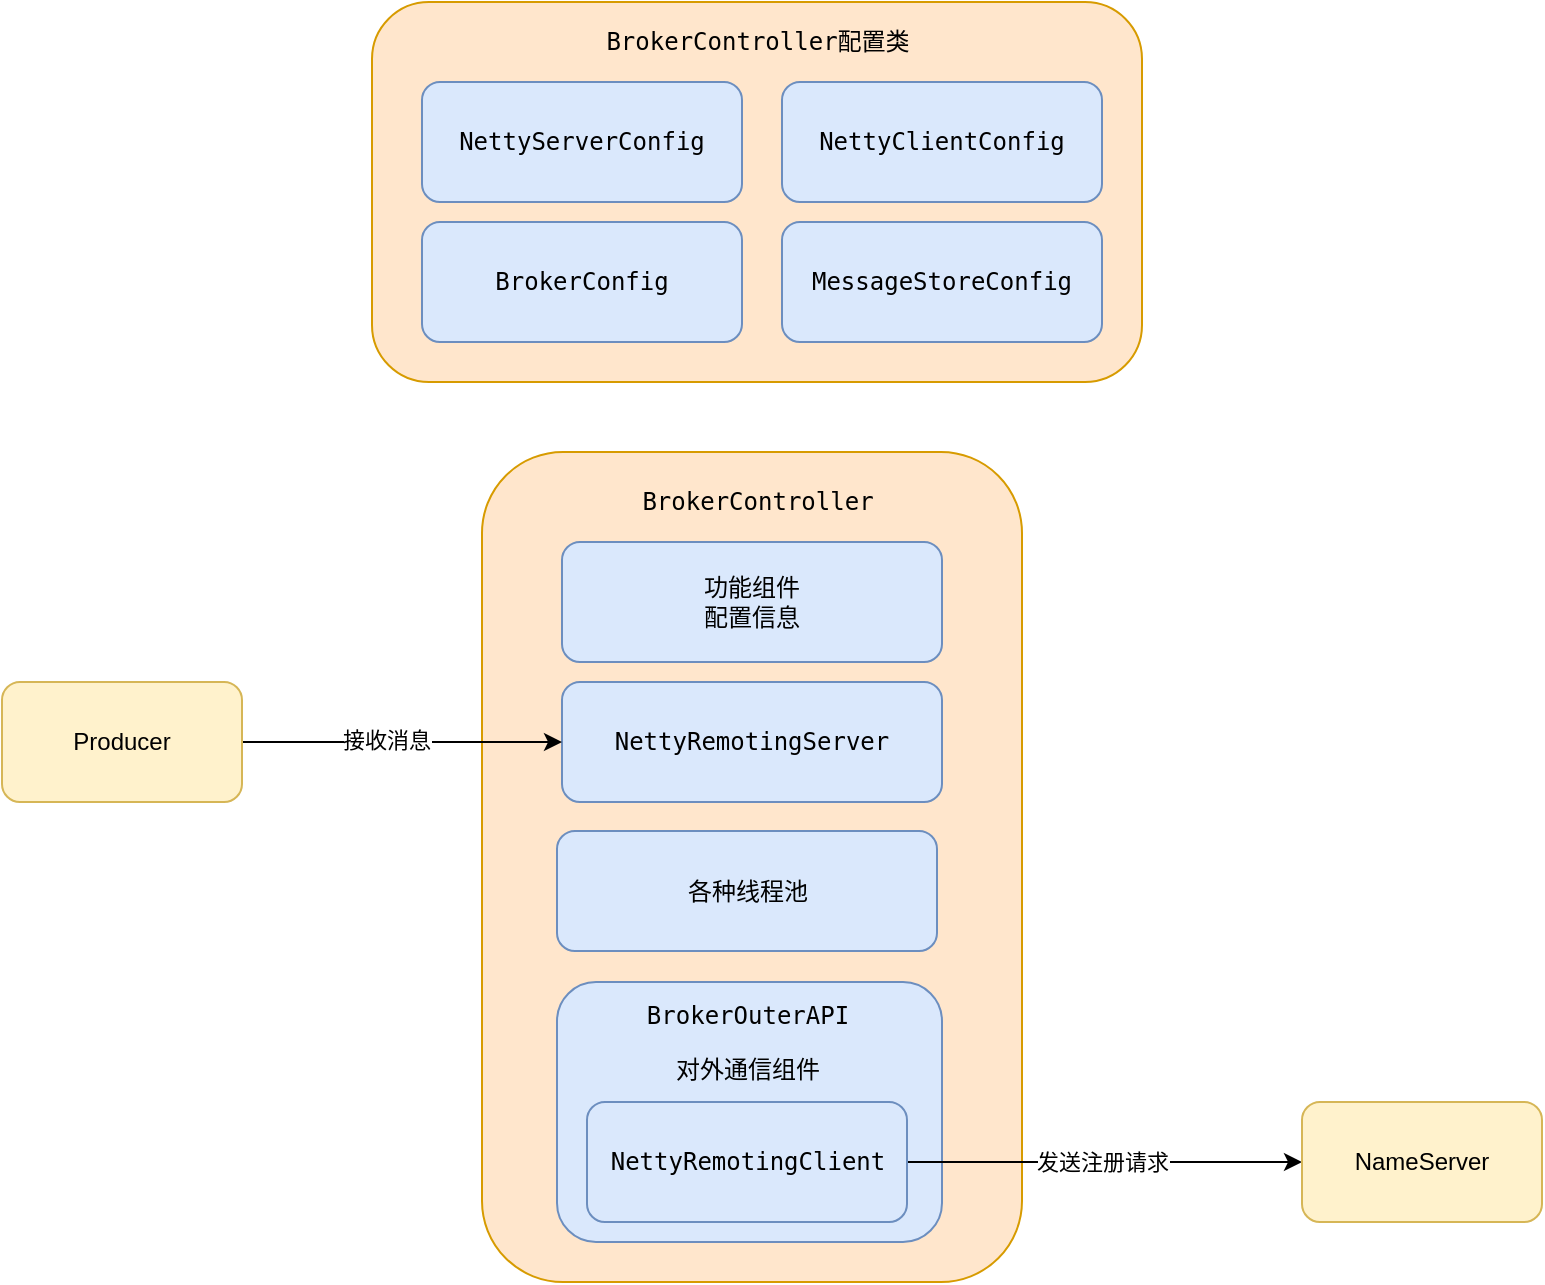 <mxfile version="14.6.13" type="github">
  <diagram id="xAAkHGNQTjgieo-5SQ3h" name="Page-1">
    <mxGraphModel dx="1773" dy="536" grid="1" gridSize="10" guides="1" tooltips="1" connect="1" arrows="1" fold="1" page="1" pageScale="1" pageWidth="827" pageHeight="1169" math="0" shadow="0">
      <root>
        <mxCell id="0" />
        <mxCell id="1" parent="0" />
        <mxCell id="LrVke-J6Wjw0SnQRNW3x-1" value="" style="rounded=1;whiteSpace=wrap;html=1;fillColor=#ffe6cc;strokeColor=#d79b00;" parent="1" vertex="1">
          <mxGeometry x="95" y="170" width="385" height="190" as="geometry" />
        </mxCell>
        <mxCell id="LrVke-J6Wjw0SnQRNW3x-2" value="&lt;pre&gt;BrokerController配置类&lt;/pre&gt;" style="text;html=1;strokeColor=none;fillColor=none;align=center;verticalAlign=middle;whiteSpace=wrap;rounded=0;" parent="1" vertex="1">
          <mxGeometry x="267.5" y="180" width="40" height="20" as="geometry" />
        </mxCell>
        <mxCell id="LrVke-J6Wjw0SnQRNW3x-3" value="&lt;pre&gt;NettyServerConfig&lt;/pre&gt;" style="rounded=1;whiteSpace=wrap;html=1;fillColor=#dae8fc;strokeColor=#6c8ebf;" parent="1" vertex="1">
          <mxGeometry x="120" y="210" width="160" height="60" as="geometry" />
        </mxCell>
        <mxCell id="LrVke-J6Wjw0SnQRNW3x-4" value="&lt;pre&gt;&lt;pre&gt;NettyClientConfig&lt;/pre&gt;&lt;/pre&gt;" style="rounded=1;whiteSpace=wrap;html=1;fillColor=#dae8fc;strokeColor=#6c8ebf;" parent="1" vertex="1">
          <mxGeometry x="300" y="210" width="160" height="60" as="geometry" />
        </mxCell>
        <mxCell id="LrVke-J6Wjw0SnQRNW3x-5" value="&lt;pre&gt;&lt;pre&gt;BrokerConfig&lt;/pre&gt;&lt;/pre&gt;" style="rounded=1;whiteSpace=wrap;html=1;fillColor=#dae8fc;strokeColor=#6c8ebf;" parent="1" vertex="1">
          <mxGeometry x="120" y="280" width="160" height="60" as="geometry" />
        </mxCell>
        <mxCell id="LrVke-J6Wjw0SnQRNW3x-6" value="&lt;pre&gt;&lt;pre&gt;&lt;pre&gt;MessageStoreConfig&lt;/pre&gt;&lt;/pre&gt;&lt;/pre&gt;" style="rounded=1;whiteSpace=wrap;html=1;fillColor=#dae8fc;strokeColor=#6c8ebf;" parent="1" vertex="1">
          <mxGeometry x="300" y="280" width="160" height="60" as="geometry" />
        </mxCell>
        <mxCell id="1UQ5DoTpQU4Rsa3m7vP7-1" value="" style="rounded=1;whiteSpace=wrap;html=1;fillColor=#ffe6cc;strokeColor=#d79b00;" vertex="1" parent="1">
          <mxGeometry x="150" y="395" width="270" height="415" as="geometry" />
        </mxCell>
        <mxCell id="1UQ5DoTpQU4Rsa3m7vP7-3" value="&lt;pre&gt;BrokerController&lt;/pre&gt;" style="text;html=1;strokeColor=none;fillColor=none;align=center;verticalAlign=middle;whiteSpace=wrap;rounded=0;" vertex="1" parent="1">
          <mxGeometry x="267.5" y="410" width="40" height="20" as="geometry" />
        </mxCell>
        <mxCell id="1UQ5DoTpQU4Rsa3m7vP7-4" value="功能组件&lt;br&gt;配置信息" style="rounded=1;whiteSpace=wrap;html=1;fillColor=#dae8fc;strokeColor=#6c8ebf;" vertex="1" parent="1">
          <mxGeometry x="190" y="440" width="190" height="60" as="geometry" />
        </mxCell>
        <mxCell id="1UQ5DoTpQU4Rsa3m7vP7-5" value="&lt;pre&gt;NettyRemotingServer&lt;/pre&gt;" style="rounded=1;whiteSpace=wrap;html=1;fillColor=#dae8fc;strokeColor=#6c8ebf;" vertex="1" parent="1">
          <mxGeometry x="190" y="510" width="190" height="60" as="geometry" />
        </mxCell>
        <mxCell id="1UQ5DoTpQU4Rsa3m7vP7-6" value="&lt;pre&gt;&lt;pre&gt;&lt;br&gt;&lt;/pre&gt;&lt;/pre&gt;" style="rounded=1;whiteSpace=wrap;html=1;fillColor=#dae8fc;strokeColor=#6c8ebf;" vertex="1" parent="1">
          <mxGeometry x="187.5" y="660" width="192.5" height="130" as="geometry" />
        </mxCell>
        <mxCell id="1UQ5DoTpQU4Rsa3m7vP7-12" style="edgeStyle=orthogonalEdgeStyle;rounded=0;orthogonalLoop=1;jettySize=auto;html=1;exitX=1;exitY=0.5;exitDx=0;exitDy=0;entryX=0;entryY=0.5;entryDx=0;entryDy=0;" edge="1" parent="1" source="1UQ5DoTpQU4Rsa3m7vP7-7" target="1UQ5DoTpQU4Rsa3m7vP7-11">
          <mxGeometry relative="1" as="geometry" />
        </mxCell>
        <mxCell id="1UQ5DoTpQU4Rsa3m7vP7-13" value="发送注册请求" style="edgeLabel;html=1;align=center;verticalAlign=middle;resizable=0;points=[];" vertex="1" connectable="0" parent="1UQ5DoTpQU4Rsa3m7vP7-12">
          <mxGeometry x="-0.023" relative="1" as="geometry">
            <mxPoint x="1" as="offset" />
          </mxGeometry>
        </mxCell>
        <mxCell id="1UQ5DoTpQU4Rsa3m7vP7-7" value="&lt;pre&gt;&lt;pre&gt;NettyRemotingClient&lt;/pre&gt;&lt;/pre&gt;" style="rounded=1;whiteSpace=wrap;html=1;fillColor=#dae8fc;strokeColor=#6c8ebf;" vertex="1" parent="1">
          <mxGeometry x="202.5" y="720" width="160" height="60" as="geometry" />
        </mxCell>
        <mxCell id="1UQ5DoTpQU4Rsa3m7vP7-8" value="各种线程池" style="rounded=1;whiteSpace=wrap;html=1;fillColor=#dae8fc;strokeColor=#6c8ebf;" vertex="1" parent="1">
          <mxGeometry x="187.5" y="584.5" width="190" height="60" as="geometry" />
        </mxCell>
        <mxCell id="1UQ5DoTpQU4Rsa3m7vP7-9" value="&lt;pre&gt;BrokerOuterAPI&lt;/pre&gt;&lt;pre&gt;对外通信组件&lt;/pre&gt;" style="text;html=1;strokeColor=none;fillColor=none;align=center;verticalAlign=middle;whiteSpace=wrap;rounded=0;" vertex="1" parent="1">
          <mxGeometry x="217.5" y="680" width="130" height="20" as="geometry" />
        </mxCell>
        <mxCell id="1UQ5DoTpQU4Rsa3m7vP7-11" value="NameServer" style="rounded=1;whiteSpace=wrap;html=1;fillColor=#fff2cc;strokeColor=#d6b656;" vertex="1" parent="1">
          <mxGeometry x="560" y="720" width="120" height="60" as="geometry" />
        </mxCell>
        <mxCell id="1UQ5DoTpQU4Rsa3m7vP7-15" style="edgeStyle=orthogonalEdgeStyle;rounded=0;orthogonalLoop=1;jettySize=auto;html=1;exitX=1;exitY=0.5;exitDx=0;exitDy=0;entryX=0;entryY=0.5;entryDx=0;entryDy=0;" edge="1" parent="1" source="1UQ5DoTpQU4Rsa3m7vP7-14" target="1UQ5DoTpQU4Rsa3m7vP7-5">
          <mxGeometry relative="1" as="geometry" />
        </mxCell>
        <mxCell id="1UQ5DoTpQU4Rsa3m7vP7-16" value="接收消息" style="edgeLabel;html=1;align=center;verticalAlign=middle;resizable=0;points=[];" vertex="1" connectable="0" parent="1UQ5DoTpQU4Rsa3m7vP7-15">
          <mxGeometry x="-0.1" y="1" relative="1" as="geometry">
            <mxPoint as="offset" />
          </mxGeometry>
        </mxCell>
        <mxCell id="1UQ5DoTpQU4Rsa3m7vP7-14" value="Producer" style="rounded=1;whiteSpace=wrap;html=1;fillColor=#fff2cc;strokeColor=#d6b656;" vertex="1" parent="1">
          <mxGeometry x="-90" y="510" width="120" height="60" as="geometry" />
        </mxCell>
      </root>
    </mxGraphModel>
  </diagram>
</mxfile>
